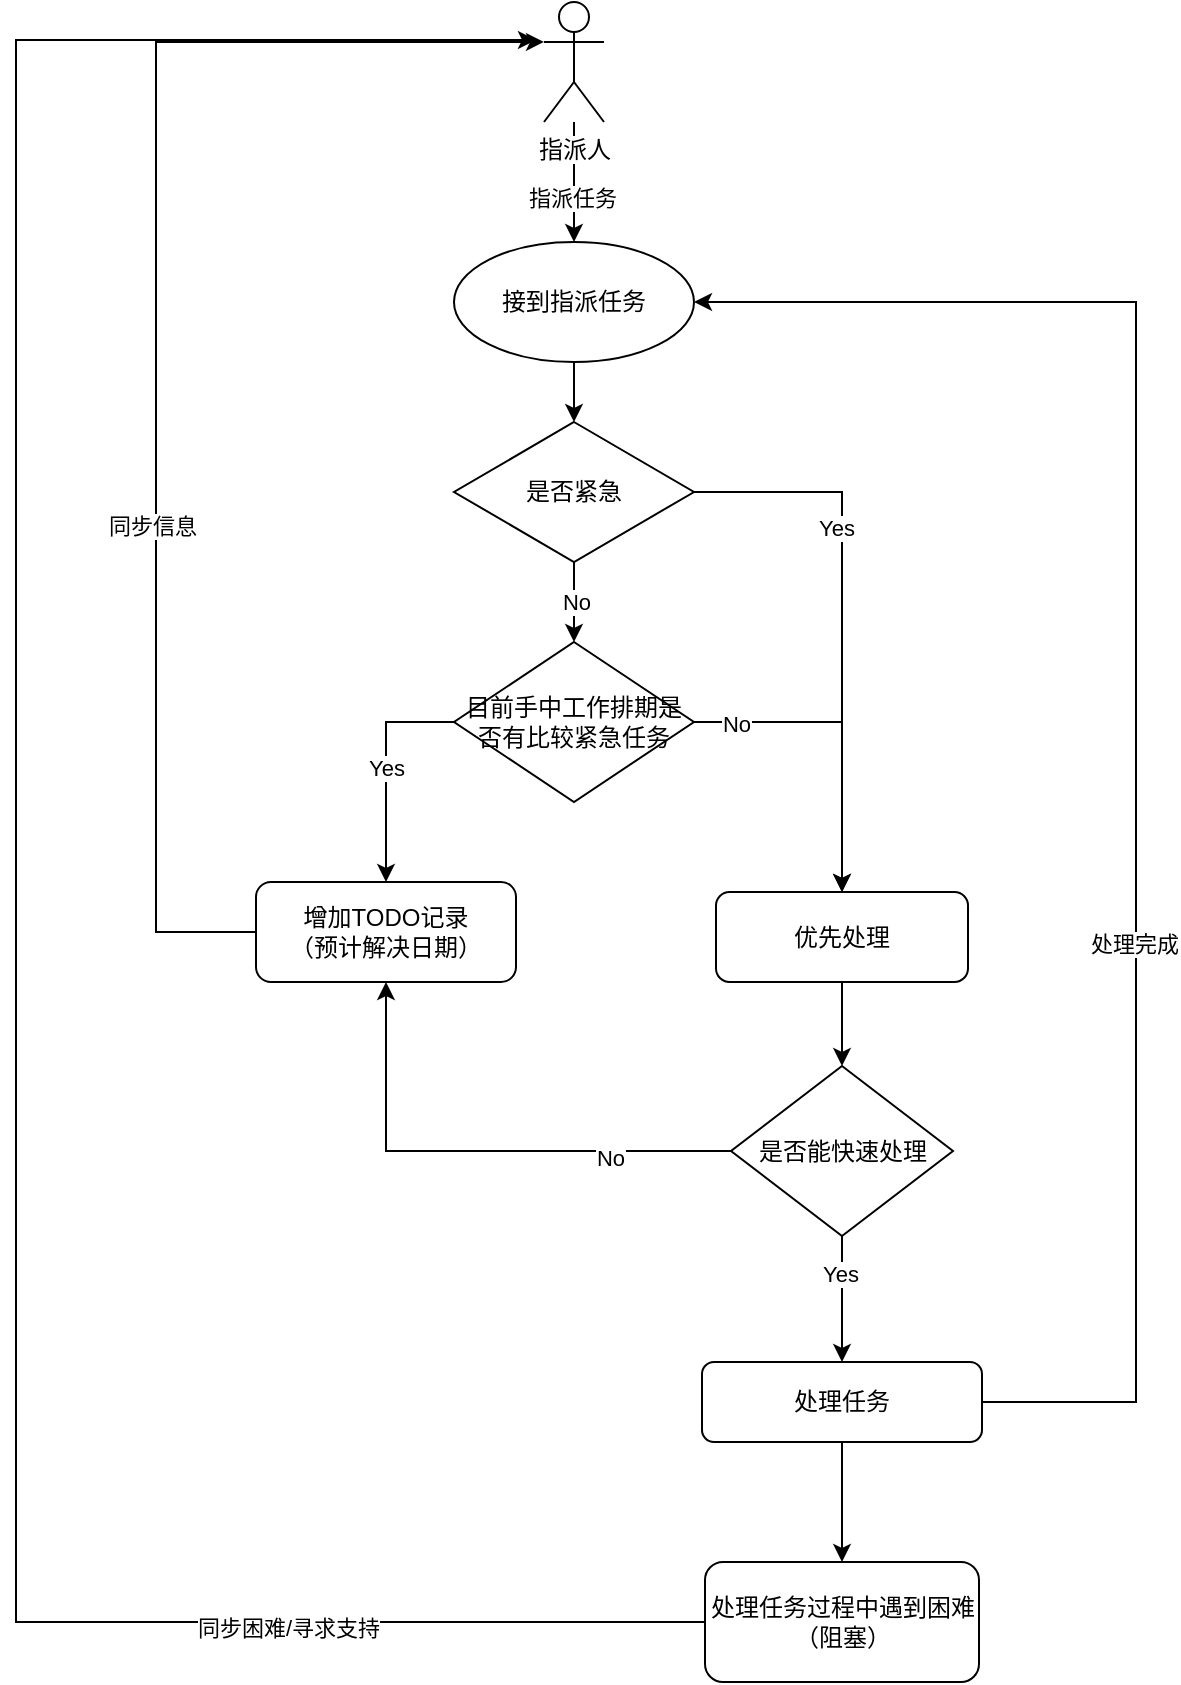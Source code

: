 <mxfile version="13.0.9" type="github" pages="3">
  <diagram id="lMOEVmP46kw-Q3MR-4EZ" name="任务指派类">
    <mxGraphModel dx="946" dy="662" grid="1" gridSize="10" guides="1" tooltips="1" connect="1" arrows="1" fold="1" page="1" pageScale="1" pageWidth="827" pageHeight="1169" math="0" shadow="0">
      <root>
        <mxCell id="-ip9UiHMlv0S3Lb2J4Iv-0" />
        <mxCell id="-ip9UiHMlv0S3Lb2J4Iv-1" parent="-ip9UiHMlv0S3Lb2J4Iv-0" />
        <mxCell id="s7qtyyHcGY-HUeJVx3zO-15" style="edgeStyle=orthogonalEdgeStyle;rounded=0;orthogonalLoop=1;jettySize=auto;html=1;entryX=0.5;entryY=0;entryDx=0;entryDy=0;" edge="1" parent="-ip9UiHMlv0S3Lb2J4Iv-1" source="s7qtyyHcGY-HUeJVx3zO-0" target="s7qtyyHcGY-HUeJVx3zO-2">
          <mxGeometry relative="1" as="geometry" />
        </mxCell>
        <mxCell id="s7qtyyHcGY-HUeJVx3zO-0" value="接到指派任务" style="ellipse;whiteSpace=wrap;html=1;" vertex="1" parent="-ip9UiHMlv0S3Lb2J4Iv-1">
          <mxGeometry x="369" y="130" width="120" height="60" as="geometry" />
        </mxCell>
        <mxCell id="s7qtyyHcGY-HUeJVx3zO-16" style="edgeStyle=orthogonalEdgeStyle;rounded=0;orthogonalLoop=1;jettySize=auto;html=1;exitX=1;exitY=0.5;exitDx=0;exitDy=0;" edge="1" parent="-ip9UiHMlv0S3Lb2J4Iv-1" source="s7qtyyHcGY-HUeJVx3zO-2" target="s7qtyyHcGY-HUeJVx3zO-5">
          <mxGeometry relative="1" as="geometry" />
        </mxCell>
        <mxCell id="s7qtyyHcGY-HUeJVx3zO-18" value="Yes" style="edgeLabel;html=1;align=center;verticalAlign=middle;resizable=0;points=[];" vertex="1" connectable="0" parent="s7qtyyHcGY-HUeJVx3zO-16">
          <mxGeometry x="-0.328" y="-3" relative="1" as="geometry">
            <mxPoint as="offset" />
          </mxGeometry>
        </mxCell>
        <mxCell id="s7qtyyHcGY-HUeJVx3zO-17" style="edgeStyle=orthogonalEdgeStyle;rounded=0;orthogonalLoop=1;jettySize=auto;html=1;" edge="1" parent="-ip9UiHMlv0S3Lb2J4Iv-1" source="s7qtyyHcGY-HUeJVx3zO-2" target="s7qtyyHcGY-HUeJVx3zO-7">
          <mxGeometry relative="1" as="geometry" />
        </mxCell>
        <mxCell id="s7qtyyHcGY-HUeJVx3zO-19" value="No" style="edgeLabel;html=1;align=center;verticalAlign=middle;resizable=0;points=[];" vertex="1" connectable="0" parent="s7qtyyHcGY-HUeJVx3zO-17">
          <mxGeometry y="1" relative="1" as="geometry">
            <mxPoint as="offset" />
          </mxGeometry>
        </mxCell>
        <mxCell id="s7qtyyHcGY-HUeJVx3zO-2" value="是否紧急" style="rhombus;whiteSpace=wrap;html=1;" vertex="1" parent="-ip9UiHMlv0S3Lb2J4Iv-1">
          <mxGeometry x="369" y="220" width="120" height="70" as="geometry" />
        </mxCell>
        <mxCell id="s7qtyyHcGY-HUeJVx3zO-21" style="edgeStyle=orthogonalEdgeStyle;rounded=0;orthogonalLoop=1;jettySize=auto;html=1;entryX=0.5;entryY=0;entryDx=0;entryDy=0;" edge="1" parent="-ip9UiHMlv0S3Lb2J4Iv-1" source="s7qtyyHcGY-HUeJVx3zO-5" target="s7qtyyHcGY-HUeJVx3zO-14">
          <mxGeometry relative="1" as="geometry" />
        </mxCell>
        <mxCell id="s7qtyyHcGY-HUeJVx3zO-5" value="优先处理" style="rounded=1;whiteSpace=wrap;html=1;" vertex="1" parent="-ip9UiHMlv0S3Lb2J4Iv-1">
          <mxGeometry x="500" y="455" width="126" height="45" as="geometry" />
        </mxCell>
        <mxCell id="s7qtyyHcGY-HUeJVx3zO-20" value="Yes" style="edgeStyle=orthogonalEdgeStyle;rounded=0;orthogonalLoop=1;jettySize=auto;html=1;entryX=0.5;entryY=0;entryDx=0;entryDy=0;exitX=0;exitY=0.5;exitDx=0;exitDy=0;" edge="1" parent="-ip9UiHMlv0S3Lb2J4Iv-1" source="s7qtyyHcGY-HUeJVx3zO-7" target="s7qtyyHcGY-HUeJVx3zO-8">
          <mxGeometry relative="1" as="geometry" />
        </mxCell>
        <mxCell id="s7qtyyHcGY-HUeJVx3zO-24" style="edgeStyle=orthogonalEdgeStyle;rounded=0;orthogonalLoop=1;jettySize=auto;html=1;entryX=0.5;entryY=0;entryDx=0;entryDy=0;" edge="1" parent="-ip9UiHMlv0S3Lb2J4Iv-1" source="s7qtyyHcGY-HUeJVx3zO-7" target="s7qtyyHcGY-HUeJVx3zO-5">
          <mxGeometry relative="1" as="geometry" />
        </mxCell>
        <mxCell id="s7qtyyHcGY-HUeJVx3zO-25" value="No" style="edgeLabel;html=1;align=center;verticalAlign=middle;resizable=0;points=[];" vertex="1" connectable="0" parent="s7qtyyHcGY-HUeJVx3zO-24">
          <mxGeometry x="-0.736" y="-1" relative="1" as="geometry">
            <mxPoint as="offset" />
          </mxGeometry>
        </mxCell>
        <mxCell id="s7qtyyHcGY-HUeJVx3zO-7" value="&lt;span&gt;目前手中工作排期是否有比较紧急任务&lt;/span&gt;" style="rhombus;whiteSpace=wrap;html=1;" vertex="1" parent="-ip9UiHMlv0S3Lb2J4Iv-1">
          <mxGeometry x="369" y="330" width="120" height="80" as="geometry" />
        </mxCell>
        <mxCell id="s7qtyyHcGY-HUeJVx3zO-10" style="edgeStyle=orthogonalEdgeStyle;rounded=0;orthogonalLoop=1;jettySize=auto;html=1;entryX=0;entryY=0.333;entryDx=0;entryDy=0;entryPerimeter=0;" edge="1" parent="-ip9UiHMlv0S3Lb2J4Iv-1" source="s7qtyyHcGY-HUeJVx3zO-8" target="s7qtyyHcGY-HUeJVx3zO-9">
          <mxGeometry relative="1" as="geometry">
            <Array as="points">
              <mxPoint x="220" y="475" />
              <mxPoint x="220" y="30" />
            </Array>
          </mxGeometry>
        </mxCell>
        <mxCell id="s7qtyyHcGY-HUeJVx3zO-13" value="同步信息" style="edgeLabel;html=1;align=center;verticalAlign=middle;resizable=0;points=[];" vertex="1" connectable="0" parent="s7qtyyHcGY-HUeJVx3zO-10">
          <mxGeometry x="-0.266" y="2" relative="1" as="geometry">
            <mxPoint as="offset" />
          </mxGeometry>
        </mxCell>
        <mxCell id="s7qtyyHcGY-HUeJVx3zO-8" value="增加TODO记录&lt;br&gt;（预计解决日期）" style="rounded=1;whiteSpace=wrap;html=1;" vertex="1" parent="-ip9UiHMlv0S3Lb2J4Iv-1">
          <mxGeometry x="270" y="450" width="130" height="50" as="geometry" />
        </mxCell>
        <mxCell id="s7qtyyHcGY-HUeJVx3zO-11" style="edgeStyle=orthogonalEdgeStyle;rounded=0;orthogonalLoop=1;jettySize=auto;html=1;" edge="1" parent="-ip9UiHMlv0S3Lb2J4Iv-1" source="s7qtyyHcGY-HUeJVx3zO-9" target="s7qtyyHcGY-HUeJVx3zO-0">
          <mxGeometry relative="1" as="geometry" />
        </mxCell>
        <mxCell id="s7qtyyHcGY-HUeJVx3zO-12" value="指派任务" style="edgeLabel;html=1;align=center;verticalAlign=middle;resizable=0;points=[];" vertex="1" connectable="0" parent="s7qtyyHcGY-HUeJVx3zO-11">
          <mxGeometry x="0.267" y="-1" relative="1" as="geometry">
            <mxPoint as="offset" />
          </mxGeometry>
        </mxCell>
        <mxCell id="s7qtyyHcGY-HUeJVx3zO-9" value="指派人" style="shape=umlActor;verticalLabelPosition=bottom;labelBackgroundColor=#ffffff;verticalAlign=top;html=1;outlineConnect=0;" vertex="1" parent="-ip9UiHMlv0S3Lb2J4Iv-1">
          <mxGeometry x="414" y="10" width="30" height="60" as="geometry" />
        </mxCell>
        <mxCell id="s7qtyyHcGY-HUeJVx3zO-22" style="edgeStyle=orthogonalEdgeStyle;rounded=0;orthogonalLoop=1;jettySize=auto;html=1;entryX=0.5;entryY=1;entryDx=0;entryDy=0;" edge="1" parent="-ip9UiHMlv0S3Lb2J4Iv-1" source="s7qtyyHcGY-HUeJVx3zO-14" target="s7qtyyHcGY-HUeJVx3zO-8">
          <mxGeometry relative="1" as="geometry" />
        </mxCell>
        <mxCell id="s7qtyyHcGY-HUeJVx3zO-23" value="No" style="edgeLabel;html=1;align=center;verticalAlign=middle;resizable=0;points=[];" vertex="1" connectable="0" parent="s7qtyyHcGY-HUeJVx3zO-22">
          <mxGeometry x="-0.521" y="3" relative="1" as="geometry">
            <mxPoint x="1" as="offset" />
          </mxGeometry>
        </mxCell>
        <mxCell id="s7qtyyHcGY-HUeJVx3zO-30" style="edgeStyle=orthogonalEdgeStyle;rounded=0;orthogonalLoop=1;jettySize=auto;html=1;entryX=0.5;entryY=0;entryDx=0;entryDy=0;" edge="1" parent="-ip9UiHMlv0S3Lb2J4Iv-1" source="s7qtyyHcGY-HUeJVx3zO-14" target="s7qtyyHcGY-HUeJVx3zO-27">
          <mxGeometry relative="1" as="geometry" />
        </mxCell>
        <mxCell id="s7qtyyHcGY-HUeJVx3zO-31" value="Yes" style="edgeLabel;html=1;align=center;verticalAlign=middle;resizable=0;points=[];" vertex="1" connectable="0" parent="s7qtyyHcGY-HUeJVx3zO-30">
          <mxGeometry x="-0.397" y="-1" relative="1" as="geometry">
            <mxPoint as="offset" />
          </mxGeometry>
        </mxCell>
        <mxCell id="s7qtyyHcGY-HUeJVx3zO-14" value="是否能快速处理" style="rhombus;whiteSpace=wrap;html=1;" vertex="1" parent="-ip9UiHMlv0S3Lb2J4Iv-1">
          <mxGeometry x="507.5" y="542" width="111" height="85" as="geometry" />
        </mxCell>
        <mxCell id="s7qtyyHcGY-HUeJVx3zO-28" style="edgeStyle=orthogonalEdgeStyle;rounded=0;orthogonalLoop=1;jettySize=auto;html=1;exitX=1;exitY=0.5;exitDx=0;exitDy=0;entryX=1;entryY=0.5;entryDx=0;entryDy=0;" edge="1" parent="-ip9UiHMlv0S3Lb2J4Iv-1" source="s7qtyyHcGY-HUeJVx3zO-27" target="s7qtyyHcGY-HUeJVx3zO-0">
          <mxGeometry relative="1" as="geometry">
            <mxPoint x="700" y="280" as="targetPoint" />
            <Array as="points">
              <mxPoint x="710" y="710" />
              <mxPoint x="710" y="160" />
            </Array>
          </mxGeometry>
        </mxCell>
        <mxCell id="s7qtyyHcGY-HUeJVx3zO-29" value="处理完成" style="edgeLabel;html=1;align=center;verticalAlign=middle;resizable=0;points=[];" vertex="1" connectable="0" parent="s7qtyyHcGY-HUeJVx3zO-28">
          <mxGeometry x="-0.277" y="1" relative="1" as="geometry">
            <mxPoint as="offset" />
          </mxGeometry>
        </mxCell>
        <mxCell id="s7qtyyHcGY-HUeJVx3zO-35" style="edgeStyle=orthogonalEdgeStyle;rounded=0;orthogonalLoop=1;jettySize=auto;html=1;" edge="1" parent="-ip9UiHMlv0S3Lb2J4Iv-1" source="s7qtyyHcGY-HUeJVx3zO-27" target="s7qtyyHcGY-HUeJVx3zO-32">
          <mxGeometry relative="1" as="geometry" />
        </mxCell>
        <mxCell id="s7qtyyHcGY-HUeJVx3zO-27" value="处理任务" style="rounded=1;whiteSpace=wrap;html=1;" vertex="1" parent="-ip9UiHMlv0S3Lb2J4Iv-1">
          <mxGeometry x="493" y="690" width="140" height="40" as="geometry" />
        </mxCell>
        <mxCell id="s7qtyyHcGY-HUeJVx3zO-36" style="edgeStyle=orthogonalEdgeStyle;rounded=0;orthogonalLoop=1;jettySize=auto;html=1;" edge="1" parent="-ip9UiHMlv0S3Lb2J4Iv-1" source="s7qtyyHcGY-HUeJVx3zO-32">
          <mxGeometry relative="1" as="geometry">
            <mxPoint x="410" y="29" as="targetPoint" />
            <Array as="points">
              <mxPoint x="150" y="820" />
              <mxPoint x="150" y="29" />
            </Array>
          </mxGeometry>
        </mxCell>
        <mxCell id="s7qtyyHcGY-HUeJVx3zO-37" value="同步困难/寻求支持" style="edgeLabel;html=1;align=center;verticalAlign=middle;resizable=0;points=[];" vertex="1" connectable="0" parent="s7qtyyHcGY-HUeJVx3zO-36">
          <mxGeometry x="-0.7" y="3" relative="1" as="geometry">
            <mxPoint x="1" as="offset" />
          </mxGeometry>
        </mxCell>
        <mxCell id="s7qtyyHcGY-HUeJVx3zO-32" value="&lt;span&gt;处理任务过程中遇到困难（阻塞）&lt;/span&gt;" style="rounded=1;whiteSpace=wrap;html=1;" vertex="1" parent="-ip9UiHMlv0S3Lb2J4Iv-1">
          <mxGeometry x="494.5" y="790" width="137" height="60" as="geometry" />
        </mxCell>
      </root>
    </mxGraphModel>
  </diagram>
  <diagram id="IR5nnEEt4pup9db6mSAV" name="问题类">
    <mxGraphModel dx="946" dy="662" grid="1" gridSize="10" guides="1" tooltips="1" connect="1" arrows="1" fold="1" page="1" pageScale="1" pageWidth="827" pageHeight="1169" math="0" shadow="0">
      <root>
        <mxCell id="GfNe0graUKKFYDKORFNM-0" />
        <mxCell id="GfNe0graUKKFYDKORFNM-1" parent="GfNe0graUKKFYDKORFNM-0" />
        <mxCell id="CRYzMqo8gdw2ofm6f6mH-24" style="edgeStyle=orthogonalEdgeStyle;rounded=0;orthogonalLoop=1;jettySize=auto;html=1;" edge="1" parent="GfNe0graUKKFYDKORFNM-1" source="CRYzMqo8gdw2ofm6f6mH-0" target="CRYzMqo8gdw2ofm6f6mH-1">
          <mxGeometry relative="1" as="geometry" />
        </mxCell>
        <mxCell id="CRYzMqo8gdw2ofm6f6mH-0" value="组内发现问题" style="rounded=1;whiteSpace=wrap;html=1;" vertex="1" parent="GfNe0graUKKFYDKORFNM-1">
          <mxGeometry x="130" y="40" width="120" height="40" as="geometry" />
        </mxCell>
        <mxCell id="CRYzMqo8gdw2ofm6f6mH-5" style="edgeStyle=orthogonalEdgeStyle;rounded=0;orthogonalLoop=1;jettySize=auto;html=1;" edge="1" parent="GfNe0graUKKFYDKORFNM-1" source="CRYzMqo8gdw2ofm6f6mH-1" target="CRYzMqo8gdw2ofm6f6mH-2">
          <mxGeometry relative="1" as="geometry" />
        </mxCell>
        <mxCell id="CRYzMqo8gdw2ofm6f6mH-19" value="是" style="edgeLabel;html=1;align=center;verticalAlign=middle;resizable=0;points=[];" vertex="1" connectable="0" parent="CRYzMqo8gdw2ofm6f6mH-5">
          <mxGeometry x="-0.1" relative="1" as="geometry">
            <mxPoint as="offset" />
          </mxGeometry>
        </mxCell>
        <mxCell id="CRYzMqo8gdw2ofm6f6mH-18" style="edgeStyle=orthogonalEdgeStyle;rounded=0;orthogonalLoop=1;jettySize=auto;html=1;entryX=0;entryY=0.5;entryDx=0;entryDy=0;" edge="1" parent="GfNe0graUKKFYDKORFNM-1" source="CRYzMqo8gdw2ofm6f6mH-1" target="CRYzMqo8gdw2ofm6f6mH-10">
          <mxGeometry relative="1" as="geometry">
            <mxPoint x="120" y="410" as="targetPoint" />
            <Array as="points">
              <mxPoint x="70" y="160" />
              <mxPoint x="70" y="410" />
            </Array>
          </mxGeometry>
        </mxCell>
        <mxCell id="CRYzMqo8gdw2ofm6f6mH-1" value="是否为生产问题" style="rhombus;whiteSpace=wrap;html=1;" vertex="1" parent="GfNe0graUKKFYDKORFNM-1">
          <mxGeometry x="130" y="120" width="120" height="80" as="geometry" />
        </mxCell>
        <mxCell id="CRYzMqo8gdw2ofm6f6mH-12" style="edgeStyle=orthogonalEdgeStyle;rounded=0;orthogonalLoop=1;jettySize=auto;html=1;exitX=1;exitY=0.5;exitDx=0;exitDy=0;entryX=0;entryY=0.5;entryDx=0;entryDy=0;" edge="1" parent="GfNe0graUKKFYDKORFNM-1" source="CRYzMqo8gdw2ofm6f6mH-2" target="CRYzMqo8gdw2ofm6f6mH-11">
          <mxGeometry relative="1" as="geometry" />
        </mxCell>
        <mxCell id="CRYzMqo8gdw2ofm6f6mH-13" value="严重" style="edgeLabel;html=1;align=center;verticalAlign=middle;resizable=0;points=[];" vertex="1" connectable="0" parent="CRYzMqo8gdw2ofm6f6mH-12">
          <mxGeometry x="-0.371" y="-2" relative="1" as="geometry">
            <mxPoint as="offset" />
          </mxGeometry>
        </mxCell>
        <mxCell id="CRYzMqo8gdw2ofm6f6mH-14" style="edgeStyle=orthogonalEdgeStyle;rounded=0;orthogonalLoop=1;jettySize=auto;html=1;" edge="1" parent="GfNe0graUKKFYDKORFNM-1" source="CRYzMqo8gdw2ofm6f6mH-2" target="CRYzMqo8gdw2ofm6f6mH-10">
          <mxGeometry relative="1" as="geometry" />
        </mxCell>
        <mxCell id="CRYzMqo8gdw2ofm6f6mH-16" value="不严重" style="edgeLabel;html=1;align=center;verticalAlign=middle;resizable=0;points=[];" vertex="1" connectable="0" parent="CRYzMqo8gdw2ofm6f6mH-14">
          <mxGeometry x="-0.133" y="1" relative="1" as="geometry">
            <mxPoint as="offset" />
          </mxGeometry>
        </mxCell>
        <mxCell id="CRYzMqo8gdw2ofm6f6mH-2" value="判断问题严重级别" style="rhombus;whiteSpace=wrap;html=1;" vertex="1" parent="GfNe0graUKKFYDKORFNM-1">
          <mxGeometry x="130" y="240" width="120" height="80" as="geometry" />
        </mxCell>
        <mxCell id="CRYzMqo8gdw2ofm6f6mH-37" style="edgeStyle=orthogonalEdgeStyle;rounded=0;orthogonalLoop=1;jettySize=auto;html=1;" edge="1" parent="GfNe0graUKKFYDKORFNM-1" source="CRYzMqo8gdw2ofm6f6mH-10" target="CRYzMqo8gdw2ofm6f6mH-22">
          <mxGeometry relative="1" as="geometry" />
        </mxCell>
        <mxCell id="CRYzMqo8gdw2ofm6f6mH-10" value="定位问题并组内钉钉群同步" style="rounded=1;whiteSpace=wrap;html=1;" vertex="1" parent="GfNe0graUKKFYDKORFNM-1">
          <mxGeometry x="130" y="380" width="120" height="60" as="geometry" />
        </mxCell>
        <mxCell id="CRYzMqo8gdw2ofm6f6mH-15" style="edgeStyle=orthogonalEdgeStyle;rounded=0;orthogonalLoop=1;jettySize=auto;html=1;entryX=1;entryY=0.5;entryDx=0;entryDy=0;" edge="1" parent="GfNe0graUKKFYDKORFNM-1" source="CRYzMqo8gdw2ofm6f6mH-11" target="CRYzMqo8gdw2ofm6f6mH-10">
          <mxGeometry relative="1" as="geometry">
            <Array as="points">
              <mxPoint x="380" y="410" />
            </Array>
          </mxGeometry>
        </mxCell>
        <mxCell id="CRYzMqo8gdw2ofm6f6mH-11" value="向上反馈问题并说明问题及影响范围" style="rounded=1;whiteSpace=wrap;html=1;" vertex="1" parent="GfNe0graUKKFYDKORFNM-1">
          <mxGeometry x="320" y="255" width="130" height="50" as="geometry" />
        </mxCell>
        <mxCell id="CRYzMqo8gdw2ofm6f6mH-25" style="edgeStyle=orthogonalEdgeStyle;rounded=0;orthogonalLoop=1;jettySize=auto;html=1;entryX=0;entryY=0.5;entryDx=0;entryDy=0;" edge="1" parent="GfNe0graUKKFYDKORFNM-1" source="CRYzMqo8gdw2ofm6f6mH-22" target="CRYzMqo8gdw2ofm6f6mH-23">
          <mxGeometry relative="1" as="geometry" />
        </mxCell>
        <mxCell id="CRYzMqo8gdw2ofm6f6mH-26" value="否" style="edgeLabel;html=1;align=center;verticalAlign=middle;resizable=0;points=[];" vertex="1" connectable="0" parent="CRYzMqo8gdw2ofm6f6mH-25">
          <mxGeometry x="-0.191" y="1" relative="1" as="geometry">
            <mxPoint as="offset" />
          </mxGeometry>
        </mxCell>
        <mxCell id="CRYzMqo8gdw2ofm6f6mH-28" style="edgeStyle=orthogonalEdgeStyle;rounded=0;orthogonalLoop=1;jettySize=auto;html=1;" edge="1" parent="GfNe0graUKKFYDKORFNM-1" source="CRYzMqo8gdw2ofm6f6mH-22" target="CRYzMqo8gdw2ofm6f6mH-27">
          <mxGeometry relative="1" as="geometry" />
        </mxCell>
        <mxCell id="CRYzMqo8gdw2ofm6f6mH-29" value="是" style="edgeLabel;html=1;align=center;verticalAlign=middle;resizable=0;points=[];" vertex="1" connectable="0" parent="CRYzMqo8gdw2ofm6f6mH-28">
          <mxGeometry x="-0.4" y="-3" relative="1" as="geometry">
            <mxPoint as="offset" />
          </mxGeometry>
        </mxCell>
        <mxCell id="CRYzMqo8gdw2ofm6f6mH-22" value="是否能够快速定位到具体问题" style="rhombus;whiteSpace=wrap;html=1;" vertex="1" parent="GfNe0graUKKFYDKORFNM-1">
          <mxGeometry x="125" y="490" width="130" height="80" as="geometry" />
        </mxCell>
        <mxCell id="CRYzMqo8gdw2ofm6f6mH-23" value="增加TODO记录&lt;br&gt;（并组内同步）" style="rounded=1;whiteSpace=wrap;html=1;" vertex="1" parent="GfNe0graUKKFYDKORFNM-1">
          <mxGeometry x="440" y="500" width="160" height="60" as="geometry" />
        </mxCell>
        <mxCell id="CRYzMqo8gdw2ofm6f6mH-35" style="edgeStyle=orthogonalEdgeStyle;rounded=0;orthogonalLoop=1;jettySize=auto;html=1;exitX=1;exitY=0.5;exitDx=0;exitDy=0;entryX=0;entryY=0.5;entryDx=0;entryDy=0;" edge="1" parent="GfNe0graUKKFYDKORFNM-1" source="CRYzMqo8gdw2ofm6f6mH-27" target="CRYzMqo8gdw2ofm6f6mH-34">
          <mxGeometry relative="1" as="geometry" />
        </mxCell>
        <mxCell id="CRYzMqo8gdw2ofm6f6mH-36" value="否" style="edgeLabel;html=1;align=center;verticalAlign=middle;resizable=0;points=[];" vertex="1" connectable="0" parent="CRYzMqo8gdw2ofm6f6mH-35">
          <mxGeometry x="-0.123" y="-1" relative="1" as="geometry">
            <mxPoint as="offset" />
          </mxGeometry>
        </mxCell>
        <mxCell id="CRYzMqo8gdw2ofm6f6mH-39" style="edgeStyle=orthogonalEdgeStyle;rounded=0;orthogonalLoop=1;jettySize=auto;html=1;" edge="1" parent="GfNe0graUKKFYDKORFNM-1" source="CRYzMqo8gdw2ofm6f6mH-27" target="CRYzMqo8gdw2ofm6f6mH-38">
          <mxGeometry relative="1" as="geometry" />
        </mxCell>
        <mxCell id="CRYzMqo8gdw2ofm6f6mH-27" value="能否快速解决" style="rhombus;whiteSpace=wrap;html=1;" vertex="1" parent="GfNe0graUKKFYDKORFNM-1">
          <mxGeometry x="110" y="620" width="160" height="90" as="geometry" />
        </mxCell>
        <mxCell id="CRYzMqo8gdw2ofm6f6mH-34" value="增加TODO记录，预估解决日期&lt;br&gt;（并组内同步）" style="rounded=1;whiteSpace=wrap;html=1;" vertex="1" parent="GfNe0graUKKFYDKORFNM-1">
          <mxGeometry x="420" y="632.5" width="200" height="65" as="geometry" />
        </mxCell>
        <mxCell id="CRYzMqo8gdw2ofm6f6mH-38" value="问题解决（组内同步）" style="rounded=1;whiteSpace=wrap;html=1;" vertex="1" parent="GfNe0graUKKFYDKORFNM-1">
          <mxGeometry x="110" y="760" width="160" height="60" as="geometry" />
        </mxCell>
      </root>
    </mxGraphModel>
  </diagram>
  <diagram id="C5RBs43oDa-KdzZeNtuy" name="需求类">
    <mxGraphModel dx="946" dy="662" grid="1" gridSize="10" guides="1" tooltips="1" connect="1" arrows="1" fold="1" page="1" pageScale="1" pageWidth="827" pageHeight="1169" math="0" shadow="0">
      <root>
        <mxCell id="WIyWlLk6GJQsqaUBKTNV-0" />
        <mxCell id="WIyWlLk6GJQsqaUBKTNV-1" parent="WIyWlLk6GJQsqaUBKTNV-0" />
        <mxCell id="WIyWlLk6GJQsqaUBKTNV-4" value="Yes" style="rounded=0;html=1;jettySize=auto;orthogonalLoop=1;fontSize=11;endArrow=block;endFill=0;endSize=8;strokeWidth=1;shadow=0;labelBackgroundColor=none;edgeStyle=orthogonalEdgeStyle;" parent="WIyWlLk6GJQsqaUBKTNV-1" source="yaHILEcvflSN7Z8Lj7LH-5" edge="1">
          <mxGeometry x="0.76" y="-14" relative="1" as="geometry">
            <mxPoint x="14" y="-14" as="offset" />
            <mxPoint x="220" y="400" as="targetPoint" />
            <Array as="points">
              <mxPoint x="220" y="394" />
            </Array>
          </mxGeometry>
        </mxCell>
        <mxCell id="WIyWlLk6GJQsqaUBKTNV-5" value="No" style="edgeStyle=orthogonalEdgeStyle;rounded=0;html=1;jettySize=auto;orthogonalLoop=1;fontSize=11;endArrow=block;endFill=0;endSize=8;strokeWidth=1;shadow=0;labelBackgroundColor=none;entryX=1;entryY=0.5;entryDx=0;entryDy=0;" parent="WIyWlLk6GJQsqaUBKTNV-1" source="WIyWlLk6GJQsqaUBKTNV-6" target="yaHILEcvflSN7Z8Lj7LH-1" edge="1">
          <mxGeometry x="-0.833" relative="1" as="geometry">
            <mxPoint as="offset" />
            <mxPoint x="320" y="310" as="targetPoint" />
            <Array as="points">
              <mxPoint x="570" y="230" />
              <mxPoint x="570" y="1570" />
            </Array>
          </mxGeometry>
        </mxCell>
        <mxCell id="WIyWlLk6GJQsqaUBKTNV-6" value="需求评审" style="rhombus;whiteSpace=wrap;html=1;shadow=0;fontFamily=Helvetica;fontSize=12;align=center;strokeWidth=1;spacing=6;spacingTop=-4;" parent="WIyWlLk6GJQsqaUBKTNV-1" vertex="1">
          <mxGeometry x="170" y="190" width="100" height="80" as="geometry" />
        </mxCell>
        <mxCell id="yaHILEcvflSN7Z8Lj7LH-0" value="接到需求" style="ellipse;whiteSpace=wrap;html=1;" vertex="1" parent="WIyWlLk6GJQsqaUBKTNV-1">
          <mxGeometry x="160" width="120" height="60" as="geometry" />
        </mxCell>
        <mxCell id="yaHILEcvflSN7Z8Lj7LH-1" value="结束" style="ellipse;whiteSpace=wrap;html=1;" vertex="1" parent="WIyWlLk6GJQsqaUBKTNV-1">
          <mxGeometry x="157.5" y="1530" width="120" height="80" as="geometry" />
        </mxCell>
        <mxCell id="yaHILEcvflSN7Z8Lj7LH-2" value="认真阅读需求&lt;br&gt;（做到心中有数）" style="rounded=1;whiteSpace=wrap;html=1;arcSize=19;" vertex="1" parent="WIyWlLk6GJQsqaUBKTNV-1">
          <mxGeometry x="157.5" y="100" width="122.5" height="50" as="geometry" />
        </mxCell>
        <mxCell id="yaHILEcvflSN7Z8Lj7LH-3" value="技术方案评审" style="rhombus;whiteSpace=wrap;html=1;shadow=0;fontFamily=Helvetica;fontSize=12;align=center;strokeWidth=1;spacing=6;spacingTop=-4;" vertex="1" parent="WIyWlLk6GJQsqaUBKTNV-1">
          <mxGeometry x="170" y="400" width="100" height="60" as="geometry" />
        </mxCell>
        <mxCell id="yaHILEcvflSN7Z8Lj7LH-5" value="制定技术方案" style="rounded=1;whiteSpace=wrap;html=1;" vertex="1" parent="WIyWlLk6GJQsqaUBKTNV-1">
          <mxGeometry x="160" y="310" width="120" height="40" as="geometry" />
        </mxCell>
        <mxCell id="yaHILEcvflSN7Z8Lj7LH-6" value="Yes" style="rounded=0;html=1;jettySize=auto;orthogonalLoop=1;fontSize=11;endArrow=block;endFill=0;endSize=8;strokeWidth=1;shadow=0;labelBackgroundColor=none;edgeStyle=orthogonalEdgeStyle;" edge="1" parent="WIyWlLk6GJQsqaUBKTNV-1" source="WIyWlLk6GJQsqaUBKTNV-6" target="yaHILEcvflSN7Z8Lj7LH-5">
          <mxGeometry x="-0.2" relative="1" as="geometry">
            <mxPoint as="offset" />
            <mxPoint x="220" y="260" as="sourcePoint" />
            <mxPoint x="220" y="400" as="targetPoint" />
            <Array as="points" />
          </mxGeometry>
        </mxCell>
        <mxCell id="yaHILEcvflSN7Z8Lj7LH-8" value="No" style="rounded=0;html=1;jettySize=auto;orthogonalLoop=1;fontSize=11;endArrow=block;endFill=0;endSize=8;strokeWidth=1;shadow=0;labelBackgroundColor=none;edgeStyle=orthogonalEdgeStyle;entryX=1;entryY=0.5;entryDx=0;entryDy=0;exitX=1;exitY=0.5;exitDx=0;exitDy=0;" edge="1" parent="WIyWlLk6GJQsqaUBKTNV-1" source="yaHILEcvflSN7Z8Lj7LH-3" target="yaHILEcvflSN7Z8Lj7LH-1">
          <mxGeometry x="-0.817" relative="1" as="geometry">
            <mxPoint as="offset" />
            <mxPoint x="230" y="360" as="sourcePoint" />
            <mxPoint x="230" y="410" as="targetPoint" />
            <Array as="points">
              <mxPoint x="540" y="430" />
              <mxPoint x="540" y="1570" />
            </Array>
          </mxGeometry>
        </mxCell>
        <mxCell id="0x8TttNXPmQkc74vw-VQ-2" value="确定排期" style="rounded=1;whiteSpace=wrap;html=1;" vertex="1" parent="WIyWlLk6GJQsqaUBKTNV-1">
          <mxGeometry x="160" y="500" width="120" height="40" as="geometry" />
        </mxCell>
        <mxCell id="0x8TttNXPmQkc74vw-VQ-3" value="工程or迭代" style="rhombus;whiteSpace=wrap;html=1;" vertex="1" parent="WIyWlLk6GJQsqaUBKTNV-1">
          <mxGeometry x="170" y="585" width="100" height="80" as="geometry" />
        </mxCell>
        <mxCell id="0x8TttNXPmQkc74vw-VQ-4" value="概要设计+详细设计" style="rounded=1;whiteSpace=wrap;html=1;" vertex="1" parent="WIyWlLk6GJQsqaUBKTNV-1">
          <mxGeometry x="60" y="700" width="110" height="40" as="geometry" />
        </mxCell>
        <mxCell id="0x8TttNXPmQkc74vw-VQ-5" value="迭代设计" style="rounded=1;whiteSpace=wrap;html=1;" vertex="1" parent="WIyWlLk6GJQsqaUBKTNV-1">
          <mxGeometry x="290" y="700" width="120" height="40" as="geometry" />
        </mxCell>
        <mxCell id="0x8TttNXPmQkc74vw-VQ-6" value="组内设计评审" style="rounded=1;whiteSpace=wrap;html=1;" vertex="1" parent="WIyWlLk6GJQsqaUBKTNV-1">
          <mxGeometry x="170" y="800" width="110" height="40" as="geometry" />
        </mxCell>
        <mxCell id="0x8TttNXPmQkc74vw-VQ-7" value="基于master分支&lt;br&gt;拉新开发分支代码开发" style="rounded=1;whiteSpace=wrap;html=1;" vertex="1" parent="WIyWlLk6GJQsqaUBKTNV-1">
          <mxGeometry x="165" y="880" width="120" height="50" as="geometry" />
        </mxCell>
        <mxCell id="0x8TttNXPmQkc74vw-VQ-8" value="单元测试" style="rounded=1;whiteSpace=wrap;html=1;" vertex="1" parent="WIyWlLk6GJQsqaUBKTNV-1">
          <mxGeometry x="157.5" y="970" width="125" height="40" as="geometry" />
        </mxCell>
        <mxCell id="0x8TttNXPmQkc74vw-VQ-9" value="本地自测" style="rounded=1;whiteSpace=wrap;html=1;" vertex="1" parent="WIyWlLk6GJQsqaUBKTNV-1">
          <mxGeometry x="162.5" y="1050" width="120" height="40" as="geometry" />
        </mxCell>
        <mxCell id="0x8TttNXPmQkc74vw-VQ-10" value="提交MR请求（新开发-&amp;gt;sep）&lt;br&gt;同时组内review代码" style="rounded=1;whiteSpace=wrap;html=1;" vertex="1" parent="WIyWlLk6GJQsqaUBKTNV-1">
          <mxGeometry x="137.5" y="1130" width="165" height="50" as="geometry" />
        </mxCell>
        <mxCell id="0x8TttNXPmQkc74vw-VQ-11" value="SEP测试" style="rounded=1;whiteSpace=wrap;html=1;" vertex="1" parent="WIyWlLk6GJQsqaUBKTNV-1">
          <mxGeometry x="157.5" y="1210" width="125" height="40" as="geometry" />
        </mxCell>
        <mxCell id="0x8TttNXPmQkc74vw-VQ-13" value="Yes" style="rounded=0;html=1;jettySize=auto;orthogonalLoop=1;fontSize=11;endArrow=block;endFill=0;endSize=8;strokeWidth=1;shadow=0;labelBackgroundColor=none;edgeStyle=orthogonalEdgeStyle;exitX=0.5;exitY=1;exitDx=0;exitDy=0;entryX=0.5;entryY=0;entryDx=0;entryDy=0;" edge="1" parent="WIyWlLk6GJQsqaUBKTNV-1" source="yaHILEcvflSN7Z8Lj7LH-3" target="0x8TttNXPmQkc74vw-VQ-2">
          <mxGeometry x="0.76" y="-14" relative="1" as="geometry">
            <mxPoint x="14" y="-14" as="offset" />
            <mxPoint x="390" y="560" as="sourcePoint" />
            <mxPoint x="390" y="630" as="targetPoint" />
            <Array as="points">
              <mxPoint x="220" y="470" />
              <mxPoint x="220" y="470" />
            </Array>
          </mxGeometry>
        </mxCell>
        <mxCell id="0x8TttNXPmQkc74vw-VQ-16" value="" style="rounded=0;html=1;jettySize=auto;orthogonalLoop=1;fontSize=11;endArrow=block;endFill=0;endSize=8;strokeWidth=1;shadow=0;labelBackgroundColor=none;edgeStyle=orthogonalEdgeStyle;entryX=0;entryY=0.5;entryDx=0;entryDy=0;" edge="1" parent="WIyWlLk6GJQsqaUBKTNV-1" target="0x8TttNXPmQkc74vw-VQ-6">
          <mxGeometry x="0.76" y="-14" relative="1" as="geometry">
            <mxPoint x="14" y="-14" as="offset" />
            <mxPoint x="114.5" y="740" as="sourcePoint" />
            <mxPoint x="114.5" y="810" as="targetPoint" />
            <Array as="points">
              <mxPoint x="115" y="820" />
            </Array>
          </mxGeometry>
        </mxCell>
        <mxCell id="0x8TttNXPmQkc74vw-VQ-17" value="迭代" style="rounded=0;html=1;jettySize=auto;orthogonalLoop=1;fontSize=11;endArrow=block;endFill=0;endSize=8;strokeWidth=1;shadow=0;labelBackgroundColor=none;edgeStyle=orthogonalEdgeStyle;entryX=0.5;entryY=0;entryDx=0;entryDy=0;exitX=1;exitY=0.5;exitDx=0;exitDy=0;" edge="1" parent="WIyWlLk6GJQsqaUBKTNV-1" source="0x8TttNXPmQkc74vw-VQ-3" target="0x8TttNXPmQkc74vw-VQ-5">
          <mxGeometry x="0.76" y="-14" relative="1" as="geometry">
            <mxPoint x="14" y="-14" as="offset" />
            <mxPoint x="270" y="660" as="sourcePoint" />
            <mxPoint x="270" y="730" as="targetPoint" />
            <Array as="points">
              <mxPoint x="350" y="625" />
            </Array>
          </mxGeometry>
        </mxCell>
        <mxCell id="0x8TttNXPmQkc74vw-VQ-18" value="工程" style="rounded=0;html=1;jettySize=auto;orthogonalLoop=1;fontSize=11;endArrow=block;endFill=0;endSize=8;strokeWidth=1;shadow=0;labelBackgroundColor=none;edgeStyle=orthogonalEdgeStyle;entryX=0.5;entryY=0;entryDx=0;entryDy=0;" edge="1" parent="WIyWlLk6GJQsqaUBKTNV-1" target="0x8TttNXPmQkc74vw-VQ-4">
          <mxGeometry x="0.76" y="-14" relative="1" as="geometry">
            <mxPoint x="14" y="-14" as="offset" />
            <mxPoint x="169" y="620" as="sourcePoint" />
            <mxPoint x="169" y="740" as="targetPoint" />
            <Array as="points">
              <mxPoint x="169" y="630" />
              <mxPoint x="115" y="630" />
            </Array>
          </mxGeometry>
        </mxCell>
        <mxCell id="0x8TttNXPmQkc74vw-VQ-22" value="" style="rounded=0;html=1;jettySize=auto;orthogonalLoop=1;fontSize=11;endArrow=block;endFill=0;endSize=8;strokeWidth=1;shadow=0;labelBackgroundColor=none;edgeStyle=orthogonalEdgeStyle;exitX=0.5;exitY=1;exitDx=0;exitDy=0;" edge="1" parent="WIyWlLk6GJQsqaUBKTNV-1" source="0x8TttNXPmQkc74vw-VQ-5">
          <mxGeometry x="0.76" y="-14" relative="1" as="geometry">
            <mxPoint x="14" y="-14" as="offset" />
            <mxPoint x="280" y="750" as="sourcePoint" />
            <mxPoint x="280" y="820" as="targetPoint" />
            <Array as="points">
              <mxPoint x="350" y="820" />
            </Array>
          </mxGeometry>
        </mxCell>
        <mxCell id="0x8TttNXPmQkc74vw-VQ-24" value="RC测试" style="rounded=1;whiteSpace=wrap;html=1;" vertex="1" parent="WIyWlLk6GJQsqaUBKTNV-1">
          <mxGeometry x="157.5" y="1290" width="120" height="40" as="geometry" />
        </mxCell>
        <mxCell id="0x8TttNXPmQkc74vw-VQ-25" value="上线" style="rounded=1;whiteSpace=wrap;html=1;" vertex="1" parent="WIyWlLk6GJQsqaUBKTNV-1">
          <mxGeometry x="160" y="1370" width="120" height="40" as="geometry" />
        </mxCell>
        <mxCell id="0x8TttNXPmQkc74vw-VQ-26" value="验收" style="rounded=1;whiteSpace=wrap;html=1;" vertex="1" parent="WIyWlLk6GJQsqaUBKTNV-1">
          <mxGeometry x="162.5" y="1450" width="120" height="40" as="geometry" />
        </mxCell>
        <mxCell id="0x8TttNXPmQkc74vw-VQ-27" value="" style="rounded=0;html=1;jettySize=auto;orthogonalLoop=1;fontSize=11;endArrow=block;endFill=0;endSize=8;strokeWidth=1;shadow=0;labelBackgroundColor=none;edgeStyle=orthogonalEdgeStyle;" edge="1" parent="WIyWlLk6GJQsqaUBKTNV-1">
          <mxGeometry x="0.76" y="-14" relative="1" as="geometry">
            <mxPoint x="14" y="-14" as="offset" />
            <mxPoint x="224.5" y="840" as="sourcePoint" />
            <mxPoint x="225" y="880" as="targetPoint" />
            <Array as="points">
              <mxPoint x="224.5" y="870" />
              <mxPoint x="224.5" y="870" />
            </Array>
          </mxGeometry>
        </mxCell>
        <mxCell id="0x8TttNXPmQkc74vw-VQ-34" value="" style="rounded=0;html=1;jettySize=auto;orthogonalLoop=1;fontSize=11;endArrow=block;endFill=0;endSize=8;strokeWidth=1;shadow=0;labelBackgroundColor=none;edgeStyle=orthogonalEdgeStyle;" edge="1" parent="WIyWlLk6GJQsqaUBKTNV-1">
          <mxGeometry x="0.76" y="-14" relative="1" as="geometry">
            <mxPoint x="14" y="-14" as="offset" />
            <mxPoint x="219.5" y="930" as="sourcePoint" />
            <mxPoint x="220" y="970" as="targetPoint" />
            <Array as="points">
              <mxPoint x="219.5" y="960" />
              <mxPoint x="219.5" y="960" />
            </Array>
          </mxGeometry>
        </mxCell>
        <mxCell id="0x8TttNXPmQkc74vw-VQ-35" value="" style="rounded=0;html=1;jettySize=auto;orthogonalLoop=1;fontSize=11;endArrow=block;endFill=0;endSize=8;strokeWidth=1;shadow=0;labelBackgroundColor=none;edgeStyle=orthogonalEdgeStyle;" edge="1" parent="WIyWlLk6GJQsqaUBKTNV-1">
          <mxGeometry x="0.76" y="-14" relative="1" as="geometry">
            <mxPoint x="14" y="-14" as="offset" />
            <mxPoint x="222" y="1010" as="sourcePoint" />
            <mxPoint x="222.5" y="1050" as="targetPoint" />
            <Array as="points">
              <mxPoint x="222" y="1040" />
              <mxPoint x="222" y="1040" />
            </Array>
          </mxGeometry>
        </mxCell>
        <mxCell id="0x8TttNXPmQkc74vw-VQ-36" value="" style="rounded=0;html=1;jettySize=auto;orthogonalLoop=1;fontSize=11;endArrow=block;endFill=0;endSize=8;strokeWidth=1;shadow=0;labelBackgroundColor=none;edgeStyle=orthogonalEdgeStyle;" edge="1" parent="WIyWlLk6GJQsqaUBKTNV-1">
          <mxGeometry x="0.76" y="-14" relative="1" as="geometry">
            <mxPoint x="14" y="-14" as="offset" />
            <mxPoint x="219.5" y="1090" as="sourcePoint" />
            <mxPoint x="220" y="1130" as="targetPoint" />
            <Array as="points">
              <mxPoint x="219.5" y="1120" />
              <mxPoint x="219.5" y="1120" />
            </Array>
          </mxGeometry>
        </mxCell>
        <mxCell id="0x8TttNXPmQkc74vw-VQ-37" value="" style="rounded=0;html=1;jettySize=auto;orthogonalLoop=1;fontSize=11;endArrow=block;endFill=0;endSize=8;strokeWidth=1;shadow=0;labelBackgroundColor=none;edgeStyle=orthogonalEdgeStyle;" edge="1" parent="WIyWlLk6GJQsqaUBKTNV-1">
          <mxGeometry x="0.76" y="-14" relative="1" as="geometry">
            <mxPoint x="14" y="-14" as="offset" />
            <mxPoint x="219.5" y="1180" as="sourcePoint" />
            <mxPoint x="220" y="1210" as="targetPoint" />
            <Array as="points">
              <mxPoint x="219.5" y="1210" />
              <mxPoint x="219.5" y="1210" />
            </Array>
          </mxGeometry>
        </mxCell>
        <mxCell id="0x8TttNXPmQkc74vw-VQ-40" value="" style="rounded=0;html=1;jettySize=auto;orthogonalLoop=1;fontSize=11;endArrow=block;endFill=0;endSize=8;strokeWidth=1;shadow=0;labelBackgroundColor=none;edgeStyle=orthogonalEdgeStyle;" edge="1" parent="WIyWlLk6GJQsqaUBKTNV-1">
          <mxGeometry x="0.76" y="-14" relative="1" as="geometry">
            <mxPoint x="14" y="-14" as="offset" />
            <mxPoint x="217" y="1250" as="sourcePoint" />
            <mxPoint x="217.5" y="1290" as="targetPoint" />
            <Array as="points">
              <mxPoint x="217" y="1280" />
              <mxPoint x="217" y="1280" />
            </Array>
          </mxGeometry>
        </mxCell>
        <mxCell id="0x8TttNXPmQkc74vw-VQ-43" value="" style="rounded=0;html=1;jettySize=auto;orthogonalLoop=1;fontSize=11;endArrow=block;endFill=0;endSize=8;strokeWidth=1;shadow=0;labelBackgroundColor=none;edgeStyle=orthogonalEdgeStyle;" edge="1" parent="WIyWlLk6GJQsqaUBKTNV-1">
          <mxGeometry x="0.76" y="-14" relative="1" as="geometry">
            <mxPoint x="14" y="-14" as="offset" />
            <mxPoint x="217" y="1330" as="sourcePoint" />
            <mxPoint x="217.5" y="1370" as="targetPoint" />
            <Array as="points">
              <mxPoint x="217" y="1360" />
              <mxPoint x="217" y="1360" />
            </Array>
          </mxGeometry>
        </mxCell>
        <mxCell id="0x8TttNXPmQkc74vw-VQ-44" value="" style="rounded=0;html=1;jettySize=auto;orthogonalLoop=1;fontSize=11;endArrow=block;endFill=0;endSize=8;strokeWidth=1;shadow=0;labelBackgroundColor=none;edgeStyle=orthogonalEdgeStyle;" edge="1" parent="WIyWlLk6GJQsqaUBKTNV-1">
          <mxGeometry x="0.76" y="-14" relative="1" as="geometry">
            <mxPoint x="14" y="-14" as="offset" />
            <mxPoint x="222" y="1410" as="sourcePoint" />
            <mxPoint x="222.5" y="1450" as="targetPoint" />
            <Array as="points">
              <mxPoint x="222" y="1440" />
              <mxPoint x="222" y="1440" />
            </Array>
          </mxGeometry>
        </mxCell>
        <mxCell id="0x8TttNXPmQkc74vw-VQ-45" value="" style="rounded=0;html=1;jettySize=auto;orthogonalLoop=1;fontSize=11;endArrow=block;endFill=0;endSize=8;strokeWidth=1;shadow=0;labelBackgroundColor=none;edgeStyle=orthogonalEdgeStyle;" edge="1" parent="WIyWlLk6GJQsqaUBKTNV-1">
          <mxGeometry x="0.76" y="-14" relative="1" as="geometry">
            <mxPoint x="14" y="-14" as="offset" />
            <mxPoint x="219.5" y="1490" as="sourcePoint" />
            <mxPoint x="220" y="1530" as="targetPoint" />
            <Array as="points">
              <mxPoint x="219.5" y="1520" />
              <mxPoint x="219.5" y="1520" />
            </Array>
          </mxGeometry>
        </mxCell>
        <mxCell id="0x8TttNXPmQkc74vw-VQ-48" value="Yes" style="rounded=0;html=1;jettySize=auto;orthogonalLoop=1;fontSize=11;endArrow=block;endFill=0;endSize=8;strokeWidth=1;shadow=0;labelBackgroundColor=none;edgeStyle=orthogonalEdgeStyle;exitX=0.5;exitY=1;exitDx=0;exitDy=0;entryX=0.5;entryY=0;entryDx=0;entryDy=0;" edge="1" parent="WIyWlLk6GJQsqaUBKTNV-1" source="0x8TttNXPmQkc74vw-VQ-2">
          <mxGeometry x="0.76" y="-14" relative="1" as="geometry">
            <mxPoint x="14" y="-14" as="offset" />
            <mxPoint x="219.5" y="550" as="sourcePoint" />
            <mxPoint x="219.5" y="590" as="targetPoint" />
            <Array as="points">
              <mxPoint x="220" y="560" />
            </Array>
          </mxGeometry>
        </mxCell>
        <mxCell id="0x8TttNXPmQkc74vw-VQ-49" value="" style="rounded=0;html=1;jettySize=auto;orthogonalLoop=1;fontSize=11;endArrow=block;endFill=0;endSize=8;strokeWidth=1;shadow=0;labelBackgroundColor=none;edgeStyle=orthogonalEdgeStyle;" edge="1" parent="WIyWlLk6GJQsqaUBKTNV-1">
          <mxGeometry x="1" y="174" relative="1" as="geometry">
            <mxPoint x="-1" y="20" as="offset" />
            <mxPoint x="217" y="60" as="sourcePoint" />
            <mxPoint x="217" y="100" as="targetPoint" />
            <Array as="points" />
          </mxGeometry>
        </mxCell>
        <mxCell id="0x8TttNXPmQkc74vw-VQ-50" value="" style="rounded=0;html=1;jettySize=auto;orthogonalLoop=1;fontSize=11;endArrow=block;endFill=0;endSize=8;strokeWidth=1;shadow=0;labelBackgroundColor=none;edgeStyle=orthogonalEdgeStyle;" edge="1" parent="WIyWlLk6GJQsqaUBKTNV-1">
          <mxGeometry x="1" y="174" relative="1" as="geometry">
            <mxPoint x="-1" y="20" as="offset" />
            <mxPoint x="219.5" y="150" as="sourcePoint" />
            <mxPoint x="219.5" y="190" as="targetPoint" />
            <Array as="points" />
          </mxGeometry>
        </mxCell>
      </root>
    </mxGraphModel>
  </diagram>
</mxfile>

